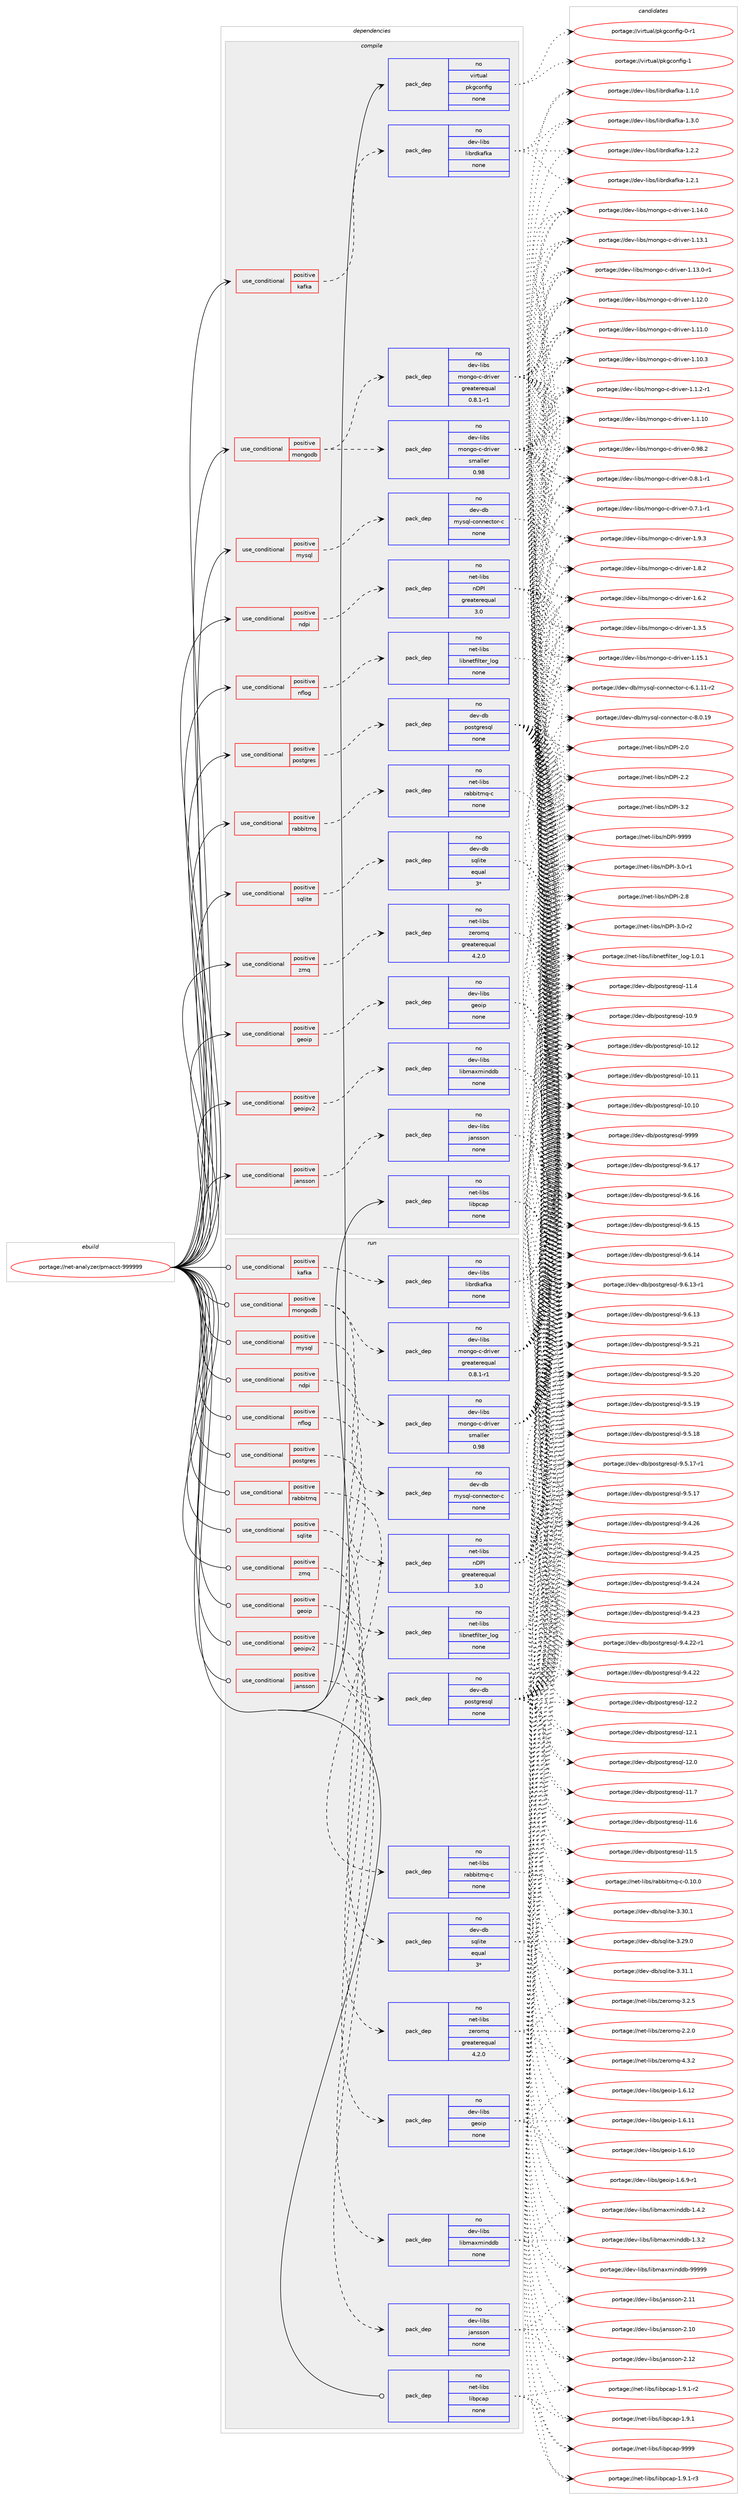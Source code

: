 digraph prolog {

# *************
# Graph options
# *************

newrank=true;
concentrate=true;
compound=true;
graph [rankdir=LR,fontname=Helvetica,fontsize=10,ranksep=1.5];#, ranksep=2.5, nodesep=0.2];
edge  [arrowhead=vee];
node  [fontname=Helvetica,fontsize=10];

# **********
# The ebuild
# **********

subgraph cluster_leftcol {
color=gray;
rank=same;
label=<<i>ebuild</i>>;
id [label="portage://net-analyzer/pmacct-999999", color=red, width=4, href="../net-analyzer/pmacct-999999.svg"];
}

# ****************
# The dependencies
# ****************

subgraph cluster_midcol {
color=gray;
label=<<i>dependencies</i>>;
subgraph cluster_compile {
fillcolor="#eeeeee";
style=filled;
label=<<i>compile</i>>;
subgraph cond13263 {
dependency65161 [label=<<TABLE BORDER="0" CELLBORDER="1" CELLSPACING="0" CELLPADDING="4"><TR><TD ROWSPAN="3" CELLPADDING="10">use_conditional</TD></TR><TR><TD>positive</TD></TR><TR><TD>geoip</TD></TR></TABLE>>, shape=none, color=red];
subgraph pack50629 {
dependency65162 [label=<<TABLE BORDER="0" CELLBORDER="1" CELLSPACING="0" CELLPADDING="4" WIDTH="220"><TR><TD ROWSPAN="6" CELLPADDING="30">pack_dep</TD></TR><TR><TD WIDTH="110">no</TD></TR><TR><TD>dev-libs</TD></TR><TR><TD>geoip</TD></TR><TR><TD>none</TD></TR><TR><TD></TD></TR></TABLE>>, shape=none, color=blue];
}
dependency65161:e -> dependency65162:w [weight=20,style="dashed",arrowhead="vee"];
}
id:e -> dependency65161:w [weight=20,style="solid",arrowhead="vee"];
subgraph cond13264 {
dependency65163 [label=<<TABLE BORDER="0" CELLBORDER="1" CELLSPACING="0" CELLPADDING="4"><TR><TD ROWSPAN="3" CELLPADDING="10">use_conditional</TD></TR><TR><TD>positive</TD></TR><TR><TD>geoipv2</TD></TR></TABLE>>, shape=none, color=red];
subgraph pack50630 {
dependency65164 [label=<<TABLE BORDER="0" CELLBORDER="1" CELLSPACING="0" CELLPADDING="4" WIDTH="220"><TR><TD ROWSPAN="6" CELLPADDING="30">pack_dep</TD></TR><TR><TD WIDTH="110">no</TD></TR><TR><TD>dev-libs</TD></TR><TR><TD>libmaxminddb</TD></TR><TR><TD>none</TD></TR><TR><TD></TD></TR></TABLE>>, shape=none, color=blue];
}
dependency65163:e -> dependency65164:w [weight=20,style="dashed",arrowhead="vee"];
}
id:e -> dependency65163:w [weight=20,style="solid",arrowhead="vee"];
subgraph cond13265 {
dependency65165 [label=<<TABLE BORDER="0" CELLBORDER="1" CELLSPACING="0" CELLPADDING="4"><TR><TD ROWSPAN="3" CELLPADDING="10">use_conditional</TD></TR><TR><TD>positive</TD></TR><TR><TD>jansson</TD></TR></TABLE>>, shape=none, color=red];
subgraph pack50631 {
dependency65166 [label=<<TABLE BORDER="0" CELLBORDER="1" CELLSPACING="0" CELLPADDING="4" WIDTH="220"><TR><TD ROWSPAN="6" CELLPADDING="30">pack_dep</TD></TR><TR><TD WIDTH="110">no</TD></TR><TR><TD>dev-libs</TD></TR><TR><TD>jansson</TD></TR><TR><TD>none</TD></TR><TR><TD></TD></TR></TABLE>>, shape=none, color=blue];
}
dependency65165:e -> dependency65166:w [weight=20,style="dashed",arrowhead="vee"];
}
id:e -> dependency65165:w [weight=20,style="solid",arrowhead="vee"];
subgraph cond13266 {
dependency65167 [label=<<TABLE BORDER="0" CELLBORDER="1" CELLSPACING="0" CELLPADDING="4"><TR><TD ROWSPAN="3" CELLPADDING="10">use_conditional</TD></TR><TR><TD>positive</TD></TR><TR><TD>kafka</TD></TR></TABLE>>, shape=none, color=red];
subgraph pack50632 {
dependency65168 [label=<<TABLE BORDER="0" CELLBORDER="1" CELLSPACING="0" CELLPADDING="4" WIDTH="220"><TR><TD ROWSPAN="6" CELLPADDING="30">pack_dep</TD></TR><TR><TD WIDTH="110">no</TD></TR><TR><TD>dev-libs</TD></TR><TR><TD>librdkafka</TD></TR><TR><TD>none</TD></TR><TR><TD></TD></TR></TABLE>>, shape=none, color=blue];
}
dependency65167:e -> dependency65168:w [weight=20,style="dashed",arrowhead="vee"];
}
id:e -> dependency65167:w [weight=20,style="solid",arrowhead="vee"];
subgraph cond13267 {
dependency65169 [label=<<TABLE BORDER="0" CELLBORDER="1" CELLSPACING="0" CELLPADDING="4"><TR><TD ROWSPAN="3" CELLPADDING="10">use_conditional</TD></TR><TR><TD>positive</TD></TR><TR><TD>mongodb</TD></TR></TABLE>>, shape=none, color=red];
subgraph pack50633 {
dependency65170 [label=<<TABLE BORDER="0" CELLBORDER="1" CELLSPACING="0" CELLPADDING="4" WIDTH="220"><TR><TD ROWSPAN="6" CELLPADDING="30">pack_dep</TD></TR><TR><TD WIDTH="110">no</TD></TR><TR><TD>dev-libs</TD></TR><TR><TD>mongo-c-driver</TD></TR><TR><TD>greaterequal</TD></TR><TR><TD>0.8.1-r1</TD></TR></TABLE>>, shape=none, color=blue];
}
dependency65169:e -> dependency65170:w [weight=20,style="dashed",arrowhead="vee"];
subgraph pack50634 {
dependency65171 [label=<<TABLE BORDER="0" CELLBORDER="1" CELLSPACING="0" CELLPADDING="4" WIDTH="220"><TR><TD ROWSPAN="6" CELLPADDING="30">pack_dep</TD></TR><TR><TD WIDTH="110">no</TD></TR><TR><TD>dev-libs</TD></TR><TR><TD>mongo-c-driver</TD></TR><TR><TD>smaller</TD></TR><TR><TD>0.98</TD></TR></TABLE>>, shape=none, color=blue];
}
dependency65169:e -> dependency65171:w [weight=20,style="dashed",arrowhead="vee"];
}
id:e -> dependency65169:w [weight=20,style="solid",arrowhead="vee"];
subgraph cond13268 {
dependency65172 [label=<<TABLE BORDER="0" CELLBORDER="1" CELLSPACING="0" CELLPADDING="4"><TR><TD ROWSPAN="3" CELLPADDING="10">use_conditional</TD></TR><TR><TD>positive</TD></TR><TR><TD>mysql</TD></TR></TABLE>>, shape=none, color=red];
subgraph pack50635 {
dependency65173 [label=<<TABLE BORDER="0" CELLBORDER="1" CELLSPACING="0" CELLPADDING="4" WIDTH="220"><TR><TD ROWSPAN="6" CELLPADDING="30">pack_dep</TD></TR><TR><TD WIDTH="110">no</TD></TR><TR><TD>dev-db</TD></TR><TR><TD>mysql-connector-c</TD></TR><TR><TD>none</TD></TR><TR><TD></TD></TR></TABLE>>, shape=none, color=blue];
}
dependency65172:e -> dependency65173:w [weight=20,style="dashed",arrowhead="vee"];
}
id:e -> dependency65172:w [weight=20,style="solid",arrowhead="vee"];
subgraph cond13269 {
dependency65174 [label=<<TABLE BORDER="0" CELLBORDER="1" CELLSPACING="0" CELLPADDING="4"><TR><TD ROWSPAN="3" CELLPADDING="10">use_conditional</TD></TR><TR><TD>positive</TD></TR><TR><TD>ndpi</TD></TR></TABLE>>, shape=none, color=red];
subgraph pack50636 {
dependency65175 [label=<<TABLE BORDER="0" CELLBORDER="1" CELLSPACING="0" CELLPADDING="4" WIDTH="220"><TR><TD ROWSPAN="6" CELLPADDING="30">pack_dep</TD></TR><TR><TD WIDTH="110">no</TD></TR><TR><TD>net-libs</TD></TR><TR><TD>nDPI</TD></TR><TR><TD>greaterequal</TD></TR><TR><TD>3.0</TD></TR></TABLE>>, shape=none, color=blue];
}
dependency65174:e -> dependency65175:w [weight=20,style="dashed",arrowhead="vee"];
}
id:e -> dependency65174:w [weight=20,style="solid",arrowhead="vee"];
subgraph cond13270 {
dependency65176 [label=<<TABLE BORDER="0" CELLBORDER="1" CELLSPACING="0" CELLPADDING="4"><TR><TD ROWSPAN="3" CELLPADDING="10">use_conditional</TD></TR><TR><TD>positive</TD></TR><TR><TD>nflog</TD></TR></TABLE>>, shape=none, color=red];
subgraph pack50637 {
dependency65177 [label=<<TABLE BORDER="0" CELLBORDER="1" CELLSPACING="0" CELLPADDING="4" WIDTH="220"><TR><TD ROWSPAN="6" CELLPADDING="30">pack_dep</TD></TR><TR><TD WIDTH="110">no</TD></TR><TR><TD>net-libs</TD></TR><TR><TD>libnetfilter_log</TD></TR><TR><TD>none</TD></TR><TR><TD></TD></TR></TABLE>>, shape=none, color=blue];
}
dependency65176:e -> dependency65177:w [weight=20,style="dashed",arrowhead="vee"];
}
id:e -> dependency65176:w [weight=20,style="solid",arrowhead="vee"];
subgraph cond13271 {
dependency65178 [label=<<TABLE BORDER="0" CELLBORDER="1" CELLSPACING="0" CELLPADDING="4"><TR><TD ROWSPAN="3" CELLPADDING="10">use_conditional</TD></TR><TR><TD>positive</TD></TR><TR><TD>postgres</TD></TR></TABLE>>, shape=none, color=red];
subgraph pack50638 {
dependency65179 [label=<<TABLE BORDER="0" CELLBORDER="1" CELLSPACING="0" CELLPADDING="4" WIDTH="220"><TR><TD ROWSPAN="6" CELLPADDING="30">pack_dep</TD></TR><TR><TD WIDTH="110">no</TD></TR><TR><TD>dev-db</TD></TR><TR><TD>postgresql</TD></TR><TR><TD>none</TD></TR><TR><TD></TD></TR></TABLE>>, shape=none, color=blue];
}
dependency65178:e -> dependency65179:w [weight=20,style="dashed",arrowhead="vee"];
}
id:e -> dependency65178:w [weight=20,style="solid",arrowhead="vee"];
subgraph cond13272 {
dependency65180 [label=<<TABLE BORDER="0" CELLBORDER="1" CELLSPACING="0" CELLPADDING="4"><TR><TD ROWSPAN="3" CELLPADDING="10">use_conditional</TD></TR><TR><TD>positive</TD></TR><TR><TD>rabbitmq</TD></TR></TABLE>>, shape=none, color=red];
subgraph pack50639 {
dependency65181 [label=<<TABLE BORDER="0" CELLBORDER="1" CELLSPACING="0" CELLPADDING="4" WIDTH="220"><TR><TD ROWSPAN="6" CELLPADDING="30">pack_dep</TD></TR><TR><TD WIDTH="110">no</TD></TR><TR><TD>net-libs</TD></TR><TR><TD>rabbitmq-c</TD></TR><TR><TD>none</TD></TR><TR><TD></TD></TR></TABLE>>, shape=none, color=blue];
}
dependency65180:e -> dependency65181:w [weight=20,style="dashed",arrowhead="vee"];
}
id:e -> dependency65180:w [weight=20,style="solid",arrowhead="vee"];
subgraph cond13273 {
dependency65182 [label=<<TABLE BORDER="0" CELLBORDER="1" CELLSPACING="0" CELLPADDING="4"><TR><TD ROWSPAN="3" CELLPADDING="10">use_conditional</TD></TR><TR><TD>positive</TD></TR><TR><TD>sqlite</TD></TR></TABLE>>, shape=none, color=red];
subgraph pack50640 {
dependency65183 [label=<<TABLE BORDER="0" CELLBORDER="1" CELLSPACING="0" CELLPADDING="4" WIDTH="220"><TR><TD ROWSPAN="6" CELLPADDING="30">pack_dep</TD></TR><TR><TD WIDTH="110">no</TD></TR><TR><TD>dev-db</TD></TR><TR><TD>sqlite</TD></TR><TR><TD>equal</TD></TR><TR><TD>3*</TD></TR></TABLE>>, shape=none, color=blue];
}
dependency65182:e -> dependency65183:w [weight=20,style="dashed",arrowhead="vee"];
}
id:e -> dependency65182:w [weight=20,style="solid",arrowhead="vee"];
subgraph cond13274 {
dependency65184 [label=<<TABLE BORDER="0" CELLBORDER="1" CELLSPACING="0" CELLPADDING="4"><TR><TD ROWSPAN="3" CELLPADDING="10">use_conditional</TD></TR><TR><TD>positive</TD></TR><TR><TD>zmq</TD></TR></TABLE>>, shape=none, color=red];
subgraph pack50641 {
dependency65185 [label=<<TABLE BORDER="0" CELLBORDER="1" CELLSPACING="0" CELLPADDING="4" WIDTH="220"><TR><TD ROWSPAN="6" CELLPADDING="30">pack_dep</TD></TR><TR><TD WIDTH="110">no</TD></TR><TR><TD>net-libs</TD></TR><TR><TD>zeromq</TD></TR><TR><TD>greaterequal</TD></TR><TR><TD>4.2.0</TD></TR></TABLE>>, shape=none, color=blue];
}
dependency65184:e -> dependency65185:w [weight=20,style="dashed",arrowhead="vee"];
}
id:e -> dependency65184:w [weight=20,style="solid",arrowhead="vee"];
subgraph pack50642 {
dependency65186 [label=<<TABLE BORDER="0" CELLBORDER="1" CELLSPACING="0" CELLPADDING="4" WIDTH="220"><TR><TD ROWSPAN="6" CELLPADDING="30">pack_dep</TD></TR><TR><TD WIDTH="110">no</TD></TR><TR><TD>net-libs</TD></TR><TR><TD>libpcap</TD></TR><TR><TD>none</TD></TR><TR><TD></TD></TR></TABLE>>, shape=none, color=blue];
}
id:e -> dependency65186:w [weight=20,style="solid",arrowhead="vee"];
subgraph pack50643 {
dependency65187 [label=<<TABLE BORDER="0" CELLBORDER="1" CELLSPACING="0" CELLPADDING="4" WIDTH="220"><TR><TD ROWSPAN="6" CELLPADDING="30">pack_dep</TD></TR><TR><TD WIDTH="110">no</TD></TR><TR><TD>virtual</TD></TR><TR><TD>pkgconfig</TD></TR><TR><TD>none</TD></TR><TR><TD></TD></TR></TABLE>>, shape=none, color=blue];
}
id:e -> dependency65187:w [weight=20,style="solid",arrowhead="vee"];
}
subgraph cluster_compileandrun {
fillcolor="#eeeeee";
style=filled;
label=<<i>compile and run</i>>;
}
subgraph cluster_run {
fillcolor="#eeeeee";
style=filled;
label=<<i>run</i>>;
subgraph cond13275 {
dependency65188 [label=<<TABLE BORDER="0" CELLBORDER="1" CELLSPACING="0" CELLPADDING="4"><TR><TD ROWSPAN="3" CELLPADDING="10">use_conditional</TD></TR><TR><TD>positive</TD></TR><TR><TD>geoip</TD></TR></TABLE>>, shape=none, color=red];
subgraph pack50644 {
dependency65189 [label=<<TABLE BORDER="0" CELLBORDER="1" CELLSPACING="0" CELLPADDING="4" WIDTH="220"><TR><TD ROWSPAN="6" CELLPADDING="30">pack_dep</TD></TR><TR><TD WIDTH="110">no</TD></TR><TR><TD>dev-libs</TD></TR><TR><TD>geoip</TD></TR><TR><TD>none</TD></TR><TR><TD></TD></TR></TABLE>>, shape=none, color=blue];
}
dependency65188:e -> dependency65189:w [weight=20,style="dashed",arrowhead="vee"];
}
id:e -> dependency65188:w [weight=20,style="solid",arrowhead="odot"];
subgraph cond13276 {
dependency65190 [label=<<TABLE BORDER="0" CELLBORDER="1" CELLSPACING="0" CELLPADDING="4"><TR><TD ROWSPAN="3" CELLPADDING="10">use_conditional</TD></TR><TR><TD>positive</TD></TR><TR><TD>geoipv2</TD></TR></TABLE>>, shape=none, color=red];
subgraph pack50645 {
dependency65191 [label=<<TABLE BORDER="0" CELLBORDER="1" CELLSPACING="0" CELLPADDING="4" WIDTH="220"><TR><TD ROWSPAN="6" CELLPADDING="30">pack_dep</TD></TR><TR><TD WIDTH="110">no</TD></TR><TR><TD>dev-libs</TD></TR><TR><TD>libmaxminddb</TD></TR><TR><TD>none</TD></TR><TR><TD></TD></TR></TABLE>>, shape=none, color=blue];
}
dependency65190:e -> dependency65191:w [weight=20,style="dashed",arrowhead="vee"];
}
id:e -> dependency65190:w [weight=20,style="solid",arrowhead="odot"];
subgraph cond13277 {
dependency65192 [label=<<TABLE BORDER="0" CELLBORDER="1" CELLSPACING="0" CELLPADDING="4"><TR><TD ROWSPAN="3" CELLPADDING="10">use_conditional</TD></TR><TR><TD>positive</TD></TR><TR><TD>jansson</TD></TR></TABLE>>, shape=none, color=red];
subgraph pack50646 {
dependency65193 [label=<<TABLE BORDER="0" CELLBORDER="1" CELLSPACING="0" CELLPADDING="4" WIDTH="220"><TR><TD ROWSPAN="6" CELLPADDING="30">pack_dep</TD></TR><TR><TD WIDTH="110">no</TD></TR><TR><TD>dev-libs</TD></TR><TR><TD>jansson</TD></TR><TR><TD>none</TD></TR><TR><TD></TD></TR></TABLE>>, shape=none, color=blue];
}
dependency65192:e -> dependency65193:w [weight=20,style="dashed",arrowhead="vee"];
}
id:e -> dependency65192:w [weight=20,style="solid",arrowhead="odot"];
subgraph cond13278 {
dependency65194 [label=<<TABLE BORDER="0" CELLBORDER="1" CELLSPACING="0" CELLPADDING="4"><TR><TD ROWSPAN="3" CELLPADDING="10">use_conditional</TD></TR><TR><TD>positive</TD></TR><TR><TD>kafka</TD></TR></TABLE>>, shape=none, color=red];
subgraph pack50647 {
dependency65195 [label=<<TABLE BORDER="0" CELLBORDER="1" CELLSPACING="0" CELLPADDING="4" WIDTH="220"><TR><TD ROWSPAN="6" CELLPADDING="30">pack_dep</TD></TR><TR><TD WIDTH="110">no</TD></TR><TR><TD>dev-libs</TD></TR><TR><TD>librdkafka</TD></TR><TR><TD>none</TD></TR><TR><TD></TD></TR></TABLE>>, shape=none, color=blue];
}
dependency65194:e -> dependency65195:w [weight=20,style="dashed",arrowhead="vee"];
}
id:e -> dependency65194:w [weight=20,style="solid",arrowhead="odot"];
subgraph cond13279 {
dependency65196 [label=<<TABLE BORDER="0" CELLBORDER="1" CELLSPACING="0" CELLPADDING="4"><TR><TD ROWSPAN="3" CELLPADDING="10">use_conditional</TD></TR><TR><TD>positive</TD></TR><TR><TD>mongodb</TD></TR></TABLE>>, shape=none, color=red];
subgraph pack50648 {
dependency65197 [label=<<TABLE BORDER="0" CELLBORDER="1" CELLSPACING="0" CELLPADDING="4" WIDTH="220"><TR><TD ROWSPAN="6" CELLPADDING="30">pack_dep</TD></TR><TR><TD WIDTH="110">no</TD></TR><TR><TD>dev-libs</TD></TR><TR><TD>mongo-c-driver</TD></TR><TR><TD>greaterequal</TD></TR><TR><TD>0.8.1-r1</TD></TR></TABLE>>, shape=none, color=blue];
}
dependency65196:e -> dependency65197:w [weight=20,style="dashed",arrowhead="vee"];
subgraph pack50649 {
dependency65198 [label=<<TABLE BORDER="0" CELLBORDER="1" CELLSPACING="0" CELLPADDING="4" WIDTH="220"><TR><TD ROWSPAN="6" CELLPADDING="30">pack_dep</TD></TR><TR><TD WIDTH="110">no</TD></TR><TR><TD>dev-libs</TD></TR><TR><TD>mongo-c-driver</TD></TR><TR><TD>smaller</TD></TR><TR><TD>0.98</TD></TR></TABLE>>, shape=none, color=blue];
}
dependency65196:e -> dependency65198:w [weight=20,style="dashed",arrowhead="vee"];
}
id:e -> dependency65196:w [weight=20,style="solid",arrowhead="odot"];
subgraph cond13280 {
dependency65199 [label=<<TABLE BORDER="0" CELLBORDER="1" CELLSPACING="0" CELLPADDING="4"><TR><TD ROWSPAN="3" CELLPADDING="10">use_conditional</TD></TR><TR><TD>positive</TD></TR><TR><TD>mysql</TD></TR></TABLE>>, shape=none, color=red];
subgraph pack50650 {
dependency65200 [label=<<TABLE BORDER="0" CELLBORDER="1" CELLSPACING="0" CELLPADDING="4" WIDTH="220"><TR><TD ROWSPAN="6" CELLPADDING="30">pack_dep</TD></TR><TR><TD WIDTH="110">no</TD></TR><TR><TD>dev-db</TD></TR><TR><TD>mysql-connector-c</TD></TR><TR><TD>none</TD></TR><TR><TD></TD></TR></TABLE>>, shape=none, color=blue];
}
dependency65199:e -> dependency65200:w [weight=20,style="dashed",arrowhead="vee"];
}
id:e -> dependency65199:w [weight=20,style="solid",arrowhead="odot"];
subgraph cond13281 {
dependency65201 [label=<<TABLE BORDER="0" CELLBORDER="1" CELLSPACING="0" CELLPADDING="4"><TR><TD ROWSPAN="3" CELLPADDING="10">use_conditional</TD></TR><TR><TD>positive</TD></TR><TR><TD>ndpi</TD></TR></TABLE>>, shape=none, color=red];
subgraph pack50651 {
dependency65202 [label=<<TABLE BORDER="0" CELLBORDER="1" CELLSPACING="0" CELLPADDING="4" WIDTH="220"><TR><TD ROWSPAN="6" CELLPADDING="30">pack_dep</TD></TR><TR><TD WIDTH="110">no</TD></TR><TR><TD>net-libs</TD></TR><TR><TD>nDPI</TD></TR><TR><TD>greaterequal</TD></TR><TR><TD>3.0</TD></TR></TABLE>>, shape=none, color=blue];
}
dependency65201:e -> dependency65202:w [weight=20,style="dashed",arrowhead="vee"];
}
id:e -> dependency65201:w [weight=20,style="solid",arrowhead="odot"];
subgraph cond13282 {
dependency65203 [label=<<TABLE BORDER="0" CELLBORDER="1" CELLSPACING="0" CELLPADDING="4"><TR><TD ROWSPAN="3" CELLPADDING="10">use_conditional</TD></TR><TR><TD>positive</TD></TR><TR><TD>nflog</TD></TR></TABLE>>, shape=none, color=red];
subgraph pack50652 {
dependency65204 [label=<<TABLE BORDER="0" CELLBORDER="1" CELLSPACING="0" CELLPADDING="4" WIDTH="220"><TR><TD ROWSPAN="6" CELLPADDING="30">pack_dep</TD></TR><TR><TD WIDTH="110">no</TD></TR><TR><TD>net-libs</TD></TR><TR><TD>libnetfilter_log</TD></TR><TR><TD>none</TD></TR><TR><TD></TD></TR></TABLE>>, shape=none, color=blue];
}
dependency65203:e -> dependency65204:w [weight=20,style="dashed",arrowhead="vee"];
}
id:e -> dependency65203:w [weight=20,style="solid",arrowhead="odot"];
subgraph cond13283 {
dependency65205 [label=<<TABLE BORDER="0" CELLBORDER="1" CELLSPACING="0" CELLPADDING="4"><TR><TD ROWSPAN="3" CELLPADDING="10">use_conditional</TD></TR><TR><TD>positive</TD></TR><TR><TD>postgres</TD></TR></TABLE>>, shape=none, color=red];
subgraph pack50653 {
dependency65206 [label=<<TABLE BORDER="0" CELLBORDER="1" CELLSPACING="0" CELLPADDING="4" WIDTH="220"><TR><TD ROWSPAN="6" CELLPADDING="30">pack_dep</TD></TR><TR><TD WIDTH="110">no</TD></TR><TR><TD>dev-db</TD></TR><TR><TD>postgresql</TD></TR><TR><TD>none</TD></TR><TR><TD></TD></TR></TABLE>>, shape=none, color=blue];
}
dependency65205:e -> dependency65206:w [weight=20,style="dashed",arrowhead="vee"];
}
id:e -> dependency65205:w [weight=20,style="solid",arrowhead="odot"];
subgraph cond13284 {
dependency65207 [label=<<TABLE BORDER="0" CELLBORDER="1" CELLSPACING="0" CELLPADDING="4"><TR><TD ROWSPAN="3" CELLPADDING="10">use_conditional</TD></TR><TR><TD>positive</TD></TR><TR><TD>rabbitmq</TD></TR></TABLE>>, shape=none, color=red];
subgraph pack50654 {
dependency65208 [label=<<TABLE BORDER="0" CELLBORDER="1" CELLSPACING="0" CELLPADDING="4" WIDTH="220"><TR><TD ROWSPAN="6" CELLPADDING="30">pack_dep</TD></TR><TR><TD WIDTH="110">no</TD></TR><TR><TD>net-libs</TD></TR><TR><TD>rabbitmq-c</TD></TR><TR><TD>none</TD></TR><TR><TD></TD></TR></TABLE>>, shape=none, color=blue];
}
dependency65207:e -> dependency65208:w [weight=20,style="dashed",arrowhead="vee"];
}
id:e -> dependency65207:w [weight=20,style="solid",arrowhead="odot"];
subgraph cond13285 {
dependency65209 [label=<<TABLE BORDER="0" CELLBORDER="1" CELLSPACING="0" CELLPADDING="4"><TR><TD ROWSPAN="3" CELLPADDING="10">use_conditional</TD></TR><TR><TD>positive</TD></TR><TR><TD>sqlite</TD></TR></TABLE>>, shape=none, color=red];
subgraph pack50655 {
dependency65210 [label=<<TABLE BORDER="0" CELLBORDER="1" CELLSPACING="0" CELLPADDING="4" WIDTH="220"><TR><TD ROWSPAN="6" CELLPADDING="30">pack_dep</TD></TR><TR><TD WIDTH="110">no</TD></TR><TR><TD>dev-db</TD></TR><TR><TD>sqlite</TD></TR><TR><TD>equal</TD></TR><TR><TD>3*</TD></TR></TABLE>>, shape=none, color=blue];
}
dependency65209:e -> dependency65210:w [weight=20,style="dashed",arrowhead="vee"];
}
id:e -> dependency65209:w [weight=20,style="solid",arrowhead="odot"];
subgraph cond13286 {
dependency65211 [label=<<TABLE BORDER="0" CELLBORDER="1" CELLSPACING="0" CELLPADDING="4"><TR><TD ROWSPAN="3" CELLPADDING="10">use_conditional</TD></TR><TR><TD>positive</TD></TR><TR><TD>zmq</TD></TR></TABLE>>, shape=none, color=red];
subgraph pack50656 {
dependency65212 [label=<<TABLE BORDER="0" CELLBORDER="1" CELLSPACING="0" CELLPADDING="4" WIDTH="220"><TR><TD ROWSPAN="6" CELLPADDING="30">pack_dep</TD></TR><TR><TD WIDTH="110">no</TD></TR><TR><TD>net-libs</TD></TR><TR><TD>zeromq</TD></TR><TR><TD>greaterequal</TD></TR><TR><TD>4.2.0</TD></TR></TABLE>>, shape=none, color=blue];
}
dependency65211:e -> dependency65212:w [weight=20,style="dashed",arrowhead="vee"];
}
id:e -> dependency65211:w [weight=20,style="solid",arrowhead="odot"];
subgraph pack50657 {
dependency65213 [label=<<TABLE BORDER="0" CELLBORDER="1" CELLSPACING="0" CELLPADDING="4" WIDTH="220"><TR><TD ROWSPAN="6" CELLPADDING="30">pack_dep</TD></TR><TR><TD WIDTH="110">no</TD></TR><TR><TD>net-libs</TD></TR><TR><TD>libpcap</TD></TR><TR><TD>none</TD></TR><TR><TD></TD></TR></TABLE>>, shape=none, color=blue];
}
id:e -> dependency65213:w [weight=20,style="solid",arrowhead="odot"];
}
}

# **************
# The candidates
# **************

subgraph cluster_choices {
rank=same;
color=gray;
label=<<i>candidates</i>>;

subgraph choice50629 {
color=black;
nodesep=1;
choice1001011184510810598115471031011111051124549465446574511449 [label="portage://dev-libs/geoip-1.6.9-r1", color=red, width=4,href="../dev-libs/geoip-1.6.9-r1.svg"];
choice10010111845108105981154710310111110511245494654464950 [label="portage://dev-libs/geoip-1.6.12", color=red, width=4,href="../dev-libs/geoip-1.6.12.svg"];
choice10010111845108105981154710310111110511245494654464949 [label="portage://dev-libs/geoip-1.6.11", color=red, width=4,href="../dev-libs/geoip-1.6.11.svg"];
choice10010111845108105981154710310111110511245494654464948 [label="portage://dev-libs/geoip-1.6.10", color=red, width=4,href="../dev-libs/geoip-1.6.10.svg"];
dependency65162:e -> choice1001011184510810598115471031011111051124549465446574511449:w [style=dotted,weight="100"];
dependency65162:e -> choice10010111845108105981154710310111110511245494654464950:w [style=dotted,weight="100"];
dependency65162:e -> choice10010111845108105981154710310111110511245494654464949:w [style=dotted,weight="100"];
dependency65162:e -> choice10010111845108105981154710310111110511245494654464948:w [style=dotted,weight="100"];
}
subgraph choice50630 {
color=black;
nodesep=1;
choice100101118451081059811547108105981099712010910511010010098455757575757 [label="portage://dev-libs/libmaxminddb-99999", color=red, width=4,href="../dev-libs/libmaxminddb-99999.svg"];
choice100101118451081059811547108105981099712010910511010010098454946524650 [label="portage://dev-libs/libmaxminddb-1.4.2", color=red, width=4,href="../dev-libs/libmaxminddb-1.4.2.svg"];
choice100101118451081059811547108105981099712010910511010010098454946514650 [label="portage://dev-libs/libmaxminddb-1.3.2", color=red, width=4,href="../dev-libs/libmaxminddb-1.3.2.svg"];
dependency65164:e -> choice100101118451081059811547108105981099712010910511010010098455757575757:w [style=dotted,weight="100"];
dependency65164:e -> choice100101118451081059811547108105981099712010910511010010098454946524650:w [style=dotted,weight="100"];
dependency65164:e -> choice100101118451081059811547108105981099712010910511010010098454946514650:w [style=dotted,weight="100"];
}
subgraph choice50631 {
color=black;
nodesep=1;
choice100101118451081059811547106971101151151111104550464950 [label="portage://dev-libs/jansson-2.12", color=red, width=4,href="../dev-libs/jansson-2.12.svg"];
choice100101118451081059811547106971101151151111104550464949 [label="portage://dev-libs/jansson-2.11", color=red, width=4,href="../dev-libs/jansson-2.11.svg"];
choice100101118451081059811547106971101151151111104550464948 [label="portage://dev-libs/jansson-2.10", color=red, width=4,href="../dev-libs/jansson-2.10.svg"];
dependency65166:e -> choice100101118451081059811547106971101151151111104550464950:w [style=dotted,weight="100"];
dependency65166:e -> choice100101118451081059811547106971101151151111104550464949:w [style=dotted,weight="100"];
dependency65166:e -> choice100101118451081059811547106971101151151111104550464948:w [style=dotted,weight="100"];
}
subgraph choice50632 {
color=black;
nodesep=1;
choice100101118451081059811547108105981141001079710210797454946514648 [label="portage://dev-libs/librdkafka-1.3.0", color=red, width=4,href="../dev-libs/librdkafka-1.3.0.svg"];
choice100101118451081059811547108105981141001079710210797454946504650 [label="portage://dev-libs/librdkafka-1.2.2", color=red, width=4,href="../dev-libs/librdkafka-1.2.2.svg"];
choice100101118451081059811547108105981141001079710210797454946504649 [label="portage://dev-libs/librdkafka-1.2.1", color=red, width=4,href="../dev-libs/librdkafka-1.2.1.svg"];
choice100101118451081059811547108105981141001079710210797454946494648 [label="portage://dev-libs/librdkafka-1.1.0", color=red, width=4,href="../dev-libs/librdkafka-1.1.0.svg"];
dependency65168:e -> choice100101118451081059811547108105981141001079710210797454946514648:w [style=dotted,weight="100"];
dependency65168:e -> choice100101118451081059811547108105981141001079710210797454946504650:w [style=dotted,weight="100"];
dependency65168:e -> choice100101118451081059811547108105981141001079710210797454946504649:w [style=dotted,weight="100"];
dependency65168:e -> choice100101118451081059811547108105981141001079710210797454946494648:w [style=dotted,weight="100"];
}
subgraph choice50633 {
color=black;
nodesep=1;
choice100101118451081059811547109111110103111459945100114105118101114454946574651 [label="portage://dev-libs/mongo-c-driver-1.9.3", color=red, width=4,href="../dev-libs/mongo-c-driver-1.9.3.svg"];
choice100101118451081059811547109111110103111459945100114105118101114454946564650 [label="portage://dev-libs/mongo-c-driver-1.8.2", color=red, width=4,href="../dev-libs/mongo-c-driver-1.8.2.svg"];
choice100101118451081059811547109111110103111459945100114105118101114454946544650 [label="portage://dev-libs/mongo-c-driver-1.6.2", color=red, width=4,href="../dev-libs/mongo-c-driver-1.6.2.svg"];
choice100101118451081059811547109111110103111459945100114105118101114454946514653 [label="portage://dev-libs/mongo-c-driver-1.3.5", color=red, width=4,href="../dev-libs/mongo-c-driver-1.3.5.svg"];
choice10010111845108105981154710911111010311145994510011410511810111445494649534649 [label="portage://dev-libs/mongo-c-driver-1.15.1", color=red, width=4,href="../dev-libs/mongo-c-driver-1.15.1.svg"];
choice10010111845108105981154710911111010311145994510011410511810111445494649524648 [label="portage://dev-libs/mongo-c-driver-1.14.0", color=red, width=4,href="../dev-libs/mongo-c-driver-1.14.0.svg"];
choice10010111845108105981154710911111010311145994510011410511810111445494649514649 [label="portage://dev-libs/mongo-c-driver-1.13.1", color=red, width=4,href="../dev-libs/mongo-c-driver-1.13.1.svg"];
choice100101118451081059811547109111110103111459945100114105118101114454946495146484511449 [label="portage://dev-libs/mongo-c-driver-1.13.0-r1", color=red, width=4,href="../dev-libs/mongo-c-driver-1.13.0-r1.svg"];
choice10010111845108105981154710911111010311145994510011410511810111445494649504648 [label="portage://dev-libs/mongo-c-driver-1.12.0", color=red, width=4,href="../dev-libs/mongo-c-driver-1.12.0.svg"];
choice10010111845108105981154710911111010311145994510011410511810111445494649494648 [label="portage://dev-libs/mongo-c-driver-1.11.0", color=red, width=4,href="../dev-libs/mongo-c-driver-1.11.0.svg"];
choice10010111845108105981154710911111010311145994510011410511810111445494649484651 [label="portage://dev-libs/mongo-c-driver-1.10.3", color=red, width=4,href="../dev-libs/mongo-c-driver-1.10.3.svg"];
choice1001011184510810598115471091111101031114599451001141051181011144549464946504511449 [label="portage://dev-libs/mongo-c-driver-1.1.2-r1", color=red, width=4,href="../dev-libs/mongo-c-driver-1.1.2-r1.svg"];
choice10010111845108105981154710911111010311145994510011410511810111445494649464948 [label="portage://dev-libs/mongo-c-driver-1.1.10", color=red, width=4,href="../dev-libs/mongo-c-driver-1.1.10.svg"];
choice10010111845108105981154710911111010311145994510011410511810111445484657564650 [label="portage://dev-libs/mongo-c-driver-0.98.2", color=red, width=4,href="../dev-libs/mongo-c-driver-0.98.2.svg"];
choice1001011184510810598115471091111101031114599451001141051181011144548465646494511449 [label="portage://dev-libs/mongo-c-driver-0.8.1-r1", color=red, width=4,href="../dev-libs/mongo-c-driver-0.8.1-r1.svg"];
choice1001011184510810598115471091111101031114599451001141051181011144548465546494511449 [label="portage://dev-libs/mongo-c-driver-0.7.1-r1", color=red, width=4,href="../dev-libs/mongo-c-driver-0.7.1-r1.svg"];
dependency65170:e -> choice100101118451081059811547109111110103111459945100114105118101114454946574651:w [style=dotted,weight="100"];
dependency65170:e -> choice100101118451081059811547109111110103111459945100114105118101114454946564650:w [style=dotted,weight="100"];
dependency65170:e -> choice100101118451081059811547109111110103111459945100114105118101114454946544650:w [style=dotted,weight="100"];
dependency65170:e -> choice100101118451081059811547109111110103111459945100114105118101114454946514653:w [style=dotted,weight="100"];
dependency65170:e -> choice10010111845108105981154710911111010311145994510011410511810111445494649534649:w [style=dotted,weight="100"];
dependency65170:e -> choice10010111845108105981154710911111010311145994510011410511810111445494649524648:w [style=dotted,weight="100"];
dependency65170:e -> choice10010111845108105981154710911111010311145994510011410511810111445494649514649:w [style=dotted,weight="100"];
dependency65170:e -> choice100101118451081059811547109111110103111459945100114105118101114454946495146484511449:w [style=dotted,weight="100"];
dependency65170:e -> choice10010111845108105981154710911111010311145994510011410511810111445494649504648:w [style=dotted,weight="100"];
dependency65170:e -> choice10010111845108105981154710911111010311145994510011410511810111445494649494648:w [style=dotted,weight="100"];
dependency65170:e -> choice10010111845108105981154710911111010311145994510011410511810111445494649484651:w [style=dotted,weight="100"];
dependency65170:e -> choice1001011184510810598115471091111101031114599451001141051181011144549464946504511449:w [style=dotted,weight="100"];
dependency65170:e -> choice10010111845108105981154710911111010311145994510011410511810111445494649464948:w [style=dotted,weight="100"];
dependency65170:e -> choice10010111845108105981154710911111010311145994510011410511810111445484657564650:w [style=dotted,weight="100"];
dependency65170:e -> choice1001011184510810598115471091111101031114599451001141051181011144548465646494511449:w [style=dotted,weight="100"];
dependency65170:e -> choice1001011184510810598115471091111101031114599451001141051181011144548465546494511449:w [style=dotted,weight="100"];
}
subgraph choice50634 {
color=black;
nodesep=1;
choice100101118451081059811547109111110103111459945100114105118101114454946574651 [label="portage://dev-libs/mongo-c-driver-1.9.3", color=red, width=4,href="../dev-libs/mongo-c-driver-1.9.3.svg"];
choice100101118451081059811547109111110103111459945100114105118101114454946564650 [label="portage://dev-libs/mongo-c-driver-1.8.2", color=red, width=4,href="../dev-libs/mongo-c-driver-1.8.2.svg"];
choice100101118451081059811547109111110103111459945100114105118101114454946544650 [label="portage://dev-libs/mongo-c-driver-1.6.2", color=red, width=4,href="../dev-libs/mongo-c-driver-1.6.2.svg"];
choice100101118451081059811547109111110103111459945100114105118101114454946514653 [label="portage://dev-libs/mongo-c-driver-1.3.5", color=red, width=4,href="../dev-libs/mongo-c-driver-1.3.5.svg"];
choice10010111845108105981154710911111010311145994510011410511810111445494649534649 [label="portage://dev-libs/mongo-c-driver-1.15.1", color=red, width=4,href="../dev-libs/mongo-c-driver-1.15.1.svg"];
choice10010111845108105981154710911111010311145994510011410511810111445494649524648 [label="portage://dev-libs/mongo-c-driver-1.14.0", color=red, width=4,href="../dev-libs/mongo-c-driver-1.14.0.svg"];
choice10010111845108105981154710911111010311145994510011410511810111445494649514649 [label="portage://dev-libs/mongo-c-driver-1.13.1", color=red, width=4,href="../dev-libs/mongo-c-driver-1.13.1.svg"];
choice100101118451081059811547109111110103111459945100114105118101114454946495146484511449 [label="portage://dev-libs/mongo-c-driver-1.13.0-r1", color=red, width=4,href="../dev-libs/mongo-c-driver-1.13.0-r1.svg"];
choice10010111845108105981154710911111010311145994510011410511810111445494649504648 [label="portage://dev-libs/mongo-c-driver-1.12.0", color=red, width=4,href="../dev-libs/mongo-c-driver-1.12.0.svg"];
choice10010111845108105981154710911111010311145994510011410511810111445494649494648 [label="portage://dev-libs/mongo-c-driver-1.11.0", color=red, width=4,href="../dev-libs/mongo-c-driver-1.11.0.svg"];
choice10010111845108105981154710911111010311145994510011410511810111445494649484651 [label="portage://dev-libs/mongo-c-driver-1.10.3", color=red, width=4,href="../dev-libs/mongo-c-driver-1.10.3.svg"];
choice1001011184510810598115471091111101031114599451001141051181011144549464946504511449 [label="portage://dev-libs/mongo-c-driver-1.1.2-r1", color=red, width=4,href="../dev-libs/mongo-c-driver-1.1.2-r1.svg"];
choice10010111845108105981154710911111010311145994510011410511810111445494649464948 [label="portage://dev-libs/mongo-c-driver-1.1.10", color=red, width=4,href="../dev-libs/mongo-c-driver-1.1.10.svg"];
choice10010111845108105981154710911111010311145994510011410511810111445484657564650 [label="portage://dev-libs/mongo-c-driver-0.98.2", color=red, width=4,href="../dev-libs/mongo-c-driver-0.98.2.svg"];
choice1001011184510810598115471091111101031114599451001141051181011144548465646494511449 [label="portage://dev-libs/mongo-c-driver-0.8.1-r1", color=red, width=4,href="../dev-libs/mongo-c-driver-0.8.1-r1.svg"];
choice1001011184510810598115471091111101031114599451001141051181011144548465546494511449 [label="portage://dev-libs/mongo-c-driver-0.7.1-r1", color=red, width=4,href="../dev-libs/mongo-c-driver-0.7.1-r1.svg"];
dependency65171:e -> choice100101118451081059811547109111110103111459945100114105118101114454946574651:w [style=dotted,weight="100"];
dependency65171:e -> choice100101118451081059811547109111110103111459945100114105118101114454946564650:w [style=dotted,weight="100"];
dependency65171:e -> choice100101118451081059811547109111110103111459945100114105118101114454946544650:w [style=dotted,weight="100"];
dependency65171:e -> choice100101118451081059811547109111110103111459945100114105118101114454946514653:w [style=dotted,weight="100"];
dependency65171:e -> choice10010111845108105981154710911111010311145994510011410511810111445494649534649:w [style=dotted,weight="100"];
dependency65171:e -> choice10010111845108105981154710911111010311145994510011410511810111445494649524648:w [style=dotted,weight="100"];
dependency65171:e -> choice10010111845108105981154710911111010311145994510011410511810111445494649514649:w [style=dotted,weight="100"];
dependency65171:e -> choice100101118451081059811547109111110103111459945100114105118101114454946495146484511449:w [style=dotted,weight="100"];
dependency65171:e -> choice10010111845108105981154710911111010311145994510011410511810111445494649504648:w [style=dotted,weight="100"];
dependency65171:e -> choice10010111845108105981154710911111010311145994510011410511810111445494649494648:w [style=dotted,weight="100"];
dependency65171:e -> choice10010111845108105981154710911111010311145994510011410511810111445494649484651:w [style=dotted,weight="100"];
dependency65171:e -> choice1001011184510810598115471091111101031114599451001141051181011144549464946504511449:w [style=dotted,weight="100"];
dependency65171:e -> choice10010111845108105981154710911111010311145994510011410511810111445494649464948:w [style=dotted,weight="100"];
dependency65171:e -> choice10010111845108105981154710911111010311145994510011410511810111445484657564650:w [style=dotted,weight="100"];
dependency65171:e -> choice1001011184510810598115471091111101031114599451001141051181011144548465646494511449:w [style=dotted,weight="100"];
dependency65171:e -> choice1001011184510810598115471091111101031114599451001141051181011144548465546494511449:w [style=dotted,weight="100"];
}
subgraph choice50635 {
color=black;
nodesep=1;
choice100101118451009847109121115113108459911111011010199116111114459945564648464957 [label="portage://dev-db/mysql-connector-c-8.0.19", color=red, width=4,href="../dev-db/mysql-connector-c-8.0.19.svg"];
choice1001011184510098471091211151131084599111110110101991161111144599455446494649494511450 [label="portage://dev-db/mysql-connector-c-6.1.11-r2", color=red, width=4,href="../dev-db/mysql-connector-c-6.1.11-r2.svg"];
dependency65173:e -> choice100101118451009847109121115113108459911111011010199116111114459945564648464957:w [style=dotted,weight="100"];
dependency65173:e -> choice1001011184510098471091211151131084599111110110101991161111144599455446494649494511450:w [style=dotted,weight="100"];
}
subgraph choice50636 {
color=black;
nodesep=1;
choice1101011164510810598115471106880734557575757 [label="portage://net-libs/nDPI-9999", color=red, width=4,href="../net-libs/nDPI-9999.svg"];
choice11010111645108105981154711068807345514650 [label="portage://net-libs/nDPI-3.2", color=red, width=4,href="../net-libs/nDPI-3.2.svg"];
choice110101116451081059811547110688073455146484511450 [label="portage://net-libs/nDPI-3.0-r2", color=red, width=4,href="../net-libs/nDPI-3.0-r2.svg"];
choice110101116451081059811547110688073455146484511449 [label="portage://net-libs/nDPI-3.0-r1", color=red, width=4,href="../net-libs/nDPI-3.0-r1.svg"];
choice11010111645108105981154711068807345504656 [label="portage://net-libs/nDPI-2.8", color=red, width=4,href="../net-libs/nDPI-2.8.svg"];
choice11010111645108105981154711068807345504650 [label="portage://net-libs/nDPI-2.2", color=red, width=4,href="../net-libs/nDPI-2.2.svg"];
choice11010111645108105981154711068807345504648 [label="portage://net-libs/nDPI-2.0", color=red, width=4,href="../net-libs/nDPI-2.0.svg"];
dependency65175:e -> choice1101011164510810598115471106880734557575757:w [style=dotted,weight="100"];
dependency65175:e -> choice11010111645108105981154711068807345514650:w [style=dotted,weight="100"];
dependency65175:e -> choice110101116451081059811547110688073455146484511450:w [style=dotted,weight="100"];
dependency65175:e -> choice110101116451081059811547110688073455146484511449:w [style=dotted,weight="100"];
dependency65175:e -> choice11010111645108105981154711068807345504656:w [style=dotted,weight="100"];
dependency65175:e -> choice11010111645108105981154711068807345504650:w [style=dotted,weight="100"];
dependency65175:e -> choice11010111645108105981154711068807345504648:w [style=dotted,weight="100"];
}
subgraph choice50637 {
color=black;
nodesep=1;
choice1101011164510810598115471081059811010111610210510811610111495108111103454946484649 [label="portage://net-libs/libnetfilter_log-1.0.1", color=red, width=4,href="../net-libs/libnetfilter_log-1.0.1.svg"];
dependency65177:e -> choice1101011164510810598115471081059811010111610210510811610111495108111103454946484649:w [style=dotted,weight="100"];
}
subgraph choice50638 {
color=black;
nodesep=1;
choice1001011184510098471121111151161031141011151131084557575757 [label="portage://dev-db/postgresql-9999", color=red, width=4,href="../dev-db/postgresql-9999.svg"];
choice10010111845100984711211111511610311410111511310845574654464955 [label="portage://dev-db/postgresql-9.6.17", color=red, width=4,href="../dev-db/postgresql-9.6.17.svg"];
choice10010111845100984711211111511610311410111511310845574654464954 [label="portage://dev-db/postgresql-9.6.16", color=red, width=4,href="../dev-db/postgresql-9.6.16.svg"];
choice10010111845100984711211111511610311410111511310845574654464953 [label="portage://dev-db/postgresql-9.6.15", color=red, width=4,href="../dev-db/postgresql-9.6.15.svg"];
choice10010111845100984711211111511610311410111511310845574654464952 [label="portage://dev-db/postgresql-9.6.14", color=red, width=4,href="../dev-db/postgresql-9.6.14.svg"];
choice100101118451009847112111115116103114101115113108455746544649514511449 [label="portage://dev-db/postgresql-9.6.13-r1", color=red, width=4,href="../dev-db/postgresql-9.6.13-r1.svg"];
choice10010111845100984711211111511610311410111511310845574654464951 [label="portage://dev-db/postgresql-9.6.13", color=red, width=4,href="../dev-db/postgresql-9.6.13.svg"];
choice10010111845100984711211111511610311410111511310845574653465049 [label="portage://dev-db/postgresql-9.5.21", color=red, width=4,href="../dev-db/postgresql-9.5.21.svg"];
choice10010111845100984711211111511610311410111511310845574653465048 [label="portage://dev-db/postgresql-9.5.20", color=red, width=4,href="../dev-db/postgresql-9.5.20.svg"];
choice10010111845100984711211111511610311410111511310845574653464957 [label="portage://dev-db/postgresql-9.5.19", color=red, width=4,href="../dev-db/postgresql-9.5.19.svg"];
choice10010111845100984711211111511610311410111511310845574653464956 [label="portage://dev-db/postgresql-9.5.18", color=red, width=4,href="../dev-db/postgresql-9.5.18.svg"];
choice100101118451009847112111115116103114101115113108455746534649554511449 [label="portage://dev-db/postgresql-9.5.17-r1", color=red, width=4,href="../dev-db/postgresql-9.5.17-r1.svg"];
choice10010111845100984711211111511610311410111511310845574653464955 [label="portage://dev-db/postgresql-9.5.17", color=red, width=4,href="../dev-db/postgresql-9.5.17.svg"];
choice10010111845100984711211111511610311410111511310845574652465054 [label="portage://dev-db/postgresql-9.4.26", color=red, width=4,href="../dev-db/postgresql-9.4.26.svg"];
choice10010111845100984711211111511610311410111511310845574652465053 [label="portage://dev-db/postgresql-9.4.25", color=red, width=4,href="../dev-db/postgresql-9.4.25.svg"];
choice10010111845100984711211111511610311410111511310845574652465052 [label="portage://dev-db/postgresql-9.4.24", color=red, width=4,href="../dev-db/postgresql-9.4.24.svg"];
choice10010111845100984711211111511610311410111511310845574652465051 [label="portage://dev-db/postgresql-9.4.23", color=red, width=4,href="../dev-db/postgresql-9.4.23.svg"];
choice100101118451009847112111115116103114101115113108455746524650504511449 [label="portage://dev-db/postgresql-9.4.22-r1", color=red, width=4,href="../dev-db/postgresql-9.4.22-r1.svg"];
choice10010111845100984711211111511610311410111511310845574652465050 [label="portage://dev-db/postgresql-9.4.22", color=red, width=4,href="../dev-db/postgresql-9.4.22.svg"];
choice1001011184510098471121111151161031141011151131084549504650 [label="portage://dev-db/postgresql-12.2", color=red, width=4,href="../dev-db/postgresql-12.2.svg"];
choice1001011184510098471121111151161031141011151131084549504649 [label="portage://dev-db/postgresql-12.1", color=red, width=4,href="../dev-db/postgresql-12.1.svg"];
choice1001011184510098471121111151161031141011151131084549504648 [label="portage://dev-db/postgresql-12.0", color=red, width=4,href="../dev-db/postgresql-12.0.svg"];
choice1001011184510098471121111151161031141011151131084549494655 [label="portage://dev-db/postgresql-11.7", color=red, width=4,href="../dev-db/postgresql-11.7.svg"];
choice1001011184510098471121111151161031141011151131084549494654 [label="portage://dev-db/postgresql-11.6", color=red, width=4,href="../dev-db/postgresql-11.6.svg"];
choice1001011184510098471121111151161031141011151131084549494653 [label="portage://dev-db/postgresql-11.5", color=red, width=4,href="../dev-db/postgresql-11.5.svg"];
choice1001011184510098471121111151161031141011151131084549494652 [label="portage://dev-db/postgresql-11.4", color=red, width=4,href="../dev-db/postgresql-11.4.svg"];
choice1001011184510098471121111151161031141011151131084549484657 [label="portage://dev-db/postgresql-10.9", color=red, width=4,href="../dev-db/postgresql-10.9.svg"];
choice100101118451009847112111115116103114101115113108454948464950 [label="portage://dev-db/postgresql-10.12", color=red, width=4,href="../dev-db/postgresql-10.12.svg"];
choice100101118451009847112111115116103114101115113108454948464949 [label="portage://dev-db/postgresql-10.11", color=red, width=4,href="../dev-db/postgresql-10.11.svg"];
choice100101118451009847112111115116103114101115113108454948464948 [label="portage://dev-db/postgresql-10.10", color=red, width=4,href="../dev-db/postgresql-10.10.svg"];
dependency65179:e -> choice1001011184510098471121111151161031141011151131084557575757:w [style=dotted,weight="100"];
dependency65179:e -> choice10010111845100984711211111511610311410111511310845574654464955:w [style=dotted,weight="100"];
dependency65179:e -> choice10010111845100984711211111511610311410111511310845574654464954:w [style=dotted,weight="100"];
dependency65179:e -> choice10010111845100984711211111511610311410111511310845574654464953:w [style=dotted,weight="100"];
dependency65179:e -> choice10010111845100984711211111511610311410111511310845574654464952:w [style=dotted,weight="100"];
dependency65179:e -> choice100101118451009847112111115116103114101115113108455746544649514511449:w [style=dotted,weight="100"];
dependency65179:e -> choice10010111845100984711211111511610311410111511310845574654464951:w [style=dotted,weight="100"];
dependency65179:e -> choice10010111845100984711211111511610311410111511310845574653465049:w [style=dotted,weight="100"];
dependency65179:e -> choice10010111845100984711211111511610311410111511310845574653465048:w [style=dotted,weight="100"];
dependency65179:e -> choice10010111845100984711211111511610311410111511310845574653464957:w [style=dotted,weight="100"];
dependency65179:e -> choice10010111845100984711211111511610311410111511310845574653464956:w [style=dotted,weight="100"];
dependency65179:e -> choice100101118451009847112111115116103114101115113108455746534649554511449:w [style=dotted,weight="100"];
dependency65179:e -> choice10010111845100984711211111511610311410111511310845574653464955:w [style=dotted,weight="100"];
dependency65179:e -> choice10010111845100984711211111511610311410111511310845574652465054:w [style=dotted,weight="100"];
dependency65179:e -> choice10010111845100984711211111511610311410111511310845574652465053:w [style=dotted,weight="100"];
dependency65179:e -> choice10010111845100984711211111511610311410111511310845574652465052:w [style=dotted,weight="100"];
dependency65179:e -> choice10010111845100984711211111511610311410111511310845574652465051:w [style=dotted,weight="100"];
dependency65179:e -> choice100101118451009847112111115116103114101115113108455746524650504511449:w [style=dotted,weight="100"];
dependency65179:e -> choice10010111845100984711211111511610311410111511310845574652465050:w [style=dotted,weight="100"];
dependency65179:e -> choice1001011184510098471121111151161031141011151131084549504650:w [style=dotted,weight="100"];
dependency65179:e -> choice1001011184510098471121111151161031141011151131084549504649:w [style=dotted,weight="100"];
dependency65179:e -> choice1001011184510098471121111151161031141011151131084549504648:w [style=dotted,weight="100"];
dependency65179:e -> choice1001011184510098471121111151161031141011151131084549494655:w [style=dotted,weight="100"];
dependency65179:e -> choice1001011184510098471121111151161031141011151131084549494654:w [style=dotted,weight="100"];
dependency65179:e -> choice1001011184510098471121111151161031141011151131084549494653:w [style=dotted,weight="100"];
dependency65179:e -> choice1001011184510098471121111151161031141011151131084549494652:w [style=dotted,weight="100"];
dependency65179:e -> choice1001011184510098471121111151161031141011151131084549484657:w [style=dotted,weight="100"];
dependency65179:e -> choice100101118451009847112111115116103114101115113108454948464950:w [style=dotted,weight="100"];
dependency65179:e -> choice100101118451009847112111115116103114101115113108454948464949:w [style=dotted,weight="100"];
dependency65179:e -> choice100101118451009847112111115116103114101115113108454948464948:w [style=dotted,weight="100"];
}
subgraph choice50639 {
color=black;
nodesep=1;
choice110101116451081059811547114979898105116109113459945484649484648 [label="portage://net-libs/rabbitmq-c-0.10.0", color=red, width=4,href="../net-libs/rabbitmq-c-0.10.0.svg"];
dependency65181:e -> choice110101116451081059811547114979898105116109113459945484649484648:w [style=dotted,weight="100"];
}
subgraph choice50640 {
color=black;
nodesep=1;
choice10010111845100984711511310810511610145514651494649 [label="portage://dev-db/sqlite-3.31.1", color=red, width=4,href="../dev-db/sqlite-3.31.1.svg"];
choice10010111845100984711511310810511610145514651484649 [label="portage://dev-db/sqlite-3.30.1", color=red, width=4,href="../dev-db/sqlite-3.30.1.svg"];
choice10010111845100984711511310810511610145514650574648 [label="portage://dev-db/sqlite-3.29.0", color=red, width=4,href="../dev-db/sqlite-3.29.0.svg"];
dependency65183:e -> choice10010111845100984711511310810511610145514651494649:w [style=dotted,weight="100"];
dependency65183:e -> choice10010111845100984711511310810511610145514651484649:w [style=dotted,weight="100"];
dependency65183:e -> choice10010111845100984711511310810511610145514650574648:w [style=dotted,weight="100"];
}
subgraph choice50641 {
color=black;
nodesep=1;
choice110101116451081059811547122101114111109113455246514650 [label="portage://net-libs/zeromq-4.3.2", color=red, width=4,href="../net-libs/zeromq-4.3.2.svg"];
choice110101116451081059811547122101114111109113455146504653 [label="portage://net-libs/zeromq-3.2.5", color=red, width=4,href="../net-libs/zeromq-3.2.5.svg"];
choice110101116451081059811547122101114111109113455046504648 [label="portage://net-libs/zeromq-2.2.0", color=red, width=4,href="../net-libs/zeromq-2.2.0.svg"];
dependency65185:e -> choice110101116451081059811547122101114111109113455246514650:w [style=dotted,weight="100"];
dependency65185:e -> choice110101116451081059811547122101114111109113455146504653:w [style=dotted,weight="100"];
dependency65185:e -> choice110101116451081059811547122101114111109113455046504648:w [style=dotted,weight="100"];
}
subgraph choice50642 {
color=black;
nodesep=1;
choice1101011164510810598115471081059811299971124557575757 [label="portage://net-libs/libpcap-9999", color=red, width=4,href="../net-libs/libpcap-9999.svg"];
choice1101011164510810598115471081059811299971124549465746494511451 [label="portage://net-libs/libpcap-1.9.1-r3", color=red, width=4,href="../net-libs/libpcap-1.9.1-r3.svg"];
choice1101011164510810598115471081059811299971124549465746494511450 [label="portage://net-libs/libpcap-1.9.1-r2", color=red, width=4,href="../net-libs/libpcap-1.9.1-r2.svg"];
choice110101116451081059811547108105981129997112454946574649 [label="portage://net-libs/libpcap-1.9.1", color=red, width=4,href="../net-libs/libpcap-1.9.1.svg"];
dependency65186:e -> choice1101011164510810598115471081059811299971124557575757:w [style=dotted,weight="100"];
dependency65186:e -> choice1101011164510810598115471081059811299971124549465746494511451:w [style=dotted,weight="100"];
dependency65186:e -> choice1101011164510810598115471081059811299971124549465746494511450:w [style=dotted,weight="100"];
dependency65186:e -> choice110101116451081059811547108105981129997112454946574649:w [style=dotted,weight="100"];
}
subgraph choice50643 {
color=black;
nodesep=1;
choice1181051141161179710847112107103991111101021051034549 [label="portage://virtual/pkgconfig-1", color=red, width=4,href="../virtual/pkgconfig-1.svg"];
choice11810511411611797108471121071039911111010210510345484511449 [label="portage://virtual/pkgconfig-0-r1", color=red, width=4,href="../virtual/pkgconfig-0-r1.svg"];
dependency65187:e -> choice1181051141161179710847112107103991111101021051034549:w [style=dotted,weight="100"];
dependency65187:e -> choice11810511411611797108471121071039911111010210510345484511449:w [style=dotted,weight="100"];
}
subgraph choice50644 {
color=black;
nodesep=1;
choice1001011184510810598115471031011111051124549465446574511449 [label="portage://dev-libs/geoip-1.6.9-r1", color=red, width=4,href="../dev-libs/geoip-1.6.9-r1.svg"];
choice10010111845108105981154710310111110511245494654464950 [label="portage://dev-libs/geoip-1.6.12", color=red, width=4,href="../dev-libs/geoip-1.6.12.svg"];
choice10010111845108105981154710310111110511245494654464949 [label="portage://dev-libs/geoip-1.6.11", color=red, width=4,href="../dev-libs/geoip-1.6.11.svg"];
choice10010111845108105981154710310111110511245494654464948 [label="portage://dev-libs/geoip-1.6.10", color=red, width=4,href="../dev-libs/geoip-1.6.10.svg"];
dependency65189:e -> choice1001011184510810598115471031011111051124549465446574511449:w [style=dotted,weight="100"];
dependency65189:e -> choice10010111845108105981154710310111110511245494654464950:w [style=dotted,weight="100"];
dependency65189:e -> choice10010111845108105981154710310111110511245494654464949:w [style=dotted,weight="100"];
dependency65189:e -> choice10010111845108105981154710310111110511245494654464948:w [style=dotted,weight="100"];
}
subgraph choice50645 {
color=black;
nodesep=1;
choice100101118451081059811547108105981099712010910511010010098455757575757 [label="portage://dev-libs/libmaxminddb-99999", color=red, width=4,href="../dev-libs/libmaxminddb-99999.svg"];
choice100101118451081059811547108105981099712010910511010010098454946524650 [label="portage://dev-libs/libmaxminddb-1.4.2", color=red, width=4,href="../dev-libs/libmaxminddb-1.4.2.svg"];
choice100101118451081059811547108105981099712010910511010010098454946514650 [label="portage://dev-libs/libmaxminddb-1.3.2", color=red, width=4,href="../dev-libs/libmaxminddb-1.3.2.svg"];
dependency65191:e -> choice100101118451081059811547108105981099712010910511010010098455757575757:w [style=dotted,weight="100"];
dependency65191:e -> choice100101118451081059811547108105981099712010910511010010098454946524650:w [style=dotted,weight="100"];
dependency65191:e -> choice100101118451081059811547108105981099712010910511010010098454946514650:w [style=dotted,weight="100"];
}
subgraph choice50646 {
color=black;
nodesep=1;
choice100101118451081059811547106971101151151111104550464950 [label="portage://dev-libs/jansson-2.12", color=red, width=4,href="../dev-libs/jansson-2.12.svg"];
choice100101118451081059811547106971101151151111104550464949 [label="portage://dev-libs/jansson-2.11", color=red, width=4,href="../dev-libs/jansson-2.11.svg"];
choice100101118451081059811547106971101151151111104550464948 [label="portage://dev-libs/jansson-2.10", color=red, width=4,href="../dev-libs/jansson-2.10.svg"];
dependency65193:e -> choice100101118451081059811547106971101151151111104550464950:w [style=dotted,weight="100"];
dependency65193:e -> choice100101118451081059811547106971101151151111104550464949:w [style=dotted,weight="100"];
dependency65193:e -> choice100101118451081059811547106971101151151111104550464948:w [style=dotted,weight="100"];
}
subgraph choice50647 {
color=black;
nodesep=1;
choice100101118451081059811547108105981141001079710210797454946514648 [label="portage://dev-libs/librdkafka-1.3.0", color=red, width=4,href="../dev-libs/librdkafka-1.3.0.svg"];
choice100101118451081059811547108105981141001079710210797454946504650 [label="portage://dev-libs/librdkafka-1.2.2", color=red, width=4,href="../dev-libs/librdkafka-1.2.2.svg"];
choice100101118451081059811547108105981141001079710210797454946504649 [label="portage://dev-libs/librdkafka-1.2.1", color=red, width=4,href="../dev-libs/librdkafka-1.2.1.svg"];
choice100101118451081059811547108105981141001079710210797454946494648 [label="portage://dev-libs/librdkafka-1.1.0", color=red, width=4,href="../dev-libs/librdkafka-1.1.0.svg"];
dependency65195:e -> choice100101118451081059811547108105981141001079710210797454946514648:w [style=dotted,weight="100"];
dependency65195:e -> choice100101118451081059811547108105981141001079710210797454946504650:w [style=dotted,weight="100"];
dependency65195:e -> choice100101118451081059811547108105981141001079710210797454946504649:w [style=dotted,weight="100"];
dependency65195:e -> choice100101118451081059811547108105981141001079710210797454946494648:w [style=dotted,weight="100"];
}
subgraph choice50648 {
color=black;
nodesep=1;
choice100101118451081059811547109111110103111459945100114105118101114454946574651 [label="portage://dev-libs/mongo-c-driver-1.9.3", color=red, width=4,href="../dev-libs/mongo-c-driver-1.9.3.svg"];
choice100101118451081059811547109111110103111459945100114105118101114454946564650 [label="portage://dev-libs/mongo-c-driver-1.8.2", color=red, width=4,href="../dev-libs/mongo-c-driver-1.8.2.svg"];
choice100101118451081059811547109111110103111459945100114105118101114454946544650 [label="portage://dev-libs/mongo-c-driver-1.6.2", color=red, width=4,href="../dev-libs/mongo-c-driver-1.6.2.svg"];
choice100101118451081059811547109111110103111459945100114105118101114454946514653 [label="portage://dev-libs/mongo-c-driver-1.3.5", color=red, width=4,href="../dev-libs/mongo-c-driver-1.3.5.svg"];
choice10010111845108105981154710911111010311145994510011410511810111445494649534649 [label="portage://dev-libs/mongo-c-driver-1.15.1", color=red, width=4,href="../dev-libs/mongo-c-driver-1.15.1.svg"];
choice10010111845108105981154710911111010311145994510011410511810111445494649524648 [label="portage://dev-libs/mongo-c-driver-1.14.0", color=red, width=4,href="../dev-libs/mongo-c-driver-1.14.0.svg"];
choice10010111845108105981154710911111010311145994510011410511810111445494649514649 [label="portage://dev-libs/mongo-c-driver-1.13.1", color=red, width=4,href="../dev-libs/mongo-c-driver-1.13.1.svg"];
choice100101118451081059811547109111110103111459945100114105118101114454946495146484511449 [label="portage://dev-libs/mongo-c-driver-1.13.0-r1", color=red, width=4,href="../dev-libs/mongo-c-driver-1.13.0-r1.svg"];
choice10010111845108105981154710911111010311145994510011410511810111445494649504648 [label="portage://dev-libs/mongo-c-driver-1.12.0", color=red, width=4,href="../dev-libs/mongo-c-driver-1.12.0.svg"];
choice10010111845108105981154710911111010311145994510011410511810111445494649494648 [label="portage://dev-libs/mongo-c-driver-1.11.0", color=red, width=4,href="../dev-libs/mongo-c-driver-1.11.0.svg"];
choice10010111845108105981154710911111010311145994510011410511810111445494649484651 [label="portage://dev-libs/mongo-c-driver-1.10.3", color=red, width=4,href="../dev-libs/mongo-c-driver-1.10.3.svg"];
choice1001011184510810598115471091111101031114599451001141051181011144549464946504511449 [label="portage://dev-libs/mongo-c-driver-1.1.2-r1", color=red, width=4,href="../dev-libs/mongo-c-driver-1.1.2-r1.svg"];
choice10010111845108105981154710911111010311145994510011410511810111445494649464948 [label="portage://dev-libs/mongo-c-driver-1.1.10", color=red, width=4,href="../dev-libs/mongo-c-driver-1.1.10.svg"];
choice10010111845108105981154710911111010311145994510011410511810111445484657564650 [label="portage://dev-libs/mongo-c-driver-0.98.2", color=red, width=4,href="../dev-libs/mongo-c-driver-0.98.2.svg"];
choice1001011184510810598115471091111101031114599451001141051181011144548465646494511449 [label="portage://dev-libs/mongo-c-driver-0.8.1-r1", color=red, width=4,href="../dev-libs/mongo-c-driver-0.8.1-r1.svg"];
choice1001011184510810598115471091111101031114599451001141051181011144548465546494511449 [label="portage://dev-libs/mongo-c-driver-0.7.1-r1", color=red, width=4,href="../dev-libs/mongo-c-driver-0.7.1-r1.svg"];
dependency65197:e -> choice100101118451081059811547109111110103111459945100114105118101114454946574651:w [style=dotted,weight="100"];
dependency65197:e -> choice100101118451081059811547109111110103111459945100114105118101114454946564650:w [style=dotted,weight="100"];
dependency65197:e -> choice100101118451081059811547109111110103111459945100114105118101114454946544650:w [style=dotted,weight="100"];
dependency65197:e -> choice100101118451081059811547109111110103111459945100114105118101114454946514653:w [style=dotted,weight="100"];
dependency65197:e -> choice10010111845108105981154710911111010311145994510011410511810111445494649534649:w [style=dotted,weight="100"];
dependency65197:e -> choice10010111845108105981154710911111010311145994510011410511810111445494649524648:w [style=dotted,weight="100"];
dependency65197:e -> choice10010111845108105981154710911111010311145994510011410511810111445494649514649:w [style=dotted,weight="100"];
dependency65197:e -> choice100101118451081059811547109111110103111459945100114105118101114454946495146484511449:w [style=dotted,weight="100"];
dependency65197:e -> choice10010111845108105981154710911111010311145994510011410511810111445494649504648:w [style=dotted,weight="100"];
dependency65197:e -> choice10010111845108105981154710911111010311145994510011410511810111445494649494648:w [style=dotted,weight="100"];
dependency65197:e -> choice10010111845108105981154710911111010311145994510011410511810111445494649484651:w [style=dotted,weight="100"];
dependency65197:e -> choice1001011184510810598115471091111101031114599451001141051181011144549464946504511449:w [style=dotted,weight="100"];
dependency65197:e -> choice10010111845108105981154710911111010311145994510011410511810111445494649464948:w [style=dotted,weight="100"];
dependency65197:e -> choice10010111845108105981154710911111010311145994510011410511810111445484657564650:w [style=dotted,weight="100"];
dependency65197:e -> choice1001011184510810598115471091111101031114599451001141051181011144548465646494511449:w [style=dotted,weight="100"];
dependency65197:e -> choice1001011184510810598115471091111101031114599451001141051181011144548465546494511449:w [style=dotted,weight="100"];
}
subgraph choice50649 {
color=black;
nodesep=1;
choice100101118451081059811547109111110103111459945100114105118101114454946574651 [label="portage://dev-libs/mongo-c-driver-1.9.3", color=red, width=4,href="../dev-libs/mongo-c-driver-1.9.3.svg"];
choice100101118451081059811547109111110103111459945100114105118101114454946564650 [label="portage://dev-libs/mongo-c-driver-1.8.2", color=red, width=4,href="../dev-libs/mongo-c-driver-1.8.2.svg"];
choice100101118451081059811547109111110103111459945100114105118101114454946544650 [label="portage://dev-libs/mongo-c-driver-1.6.2", color=red, width=4,href="../dev-libs/mongo-c-driver-1.6.2.svg"];
choice100101118451081059811547109111110103111459945100114105118101114454946514653 [label="portage://dev-libs/mongo-c-driver-1.3.5", color=red, width=4,href="../dev-libs/mongo-c-driver-1.3.5.svg"];
choice10010111845108105981154710911111010311145994510011410511810111445494649534649 [label="portage://dev-libs/mongo-c-driver-1.15.1", color=red, width=4,href="../dev-libs/mongo-c-driver-1.15.1.svg"];
choice10010111845108105981154710911111010311145994510011410511810111445494649524648 [label="portage://dev-libs/mongo-c-driver-1.14.0", color=red, width=4,href="../dev-libs/mongo-c-driver-1.14.0.svg"];
choice10010111845108105981154710911111010311145994510011410511810111445494649514649 [label="portage://dev-libs/mongo-c-driver-1.13.1", color=red, width=4,href="../dev-libs/mongo-c-driver-1.13.1.svg"];
choice100101118451081059811547109111110103111459945100114105118101114454946495146484511449 [label="portage://dev-libs/mongo-c-driver-1.13.0-r1", color=red, width=4,href="../dev-libs/mongo-c-driver-1.13.0-r1.svg"];
choice10010111845108105981154710911111010311145994510011410511810111445494649504648 [label="portage://dev-libs/mongo-c-driver-1.12.0", color=red, width=4,href="../dev-libs/mongo-c-driver-1.12.0.svg"];
choice10010111845108105981154710911111010311145994510011410511810111445494649494648 [label="portage://dev-libs/mongo-c-driver-1.11.0", color=red, width=4,href="../dev-libs/mongo-c-driver-1.11.0.svg"];
choice10010111845108105981154710911111010311145994510011410511810111445494649484651 [label="portage://dev-libs/mongo-c-driver-1.10.3", color=red, width=4,href="../dev-libs/mongo-c-driver-1.10.3.svg"];
choice1001011184510810598115471091111101031114599451001141051181011144549464946504511449 [label="portage://dev-libs/mongo-c-driver-1.1.2-r1", color=red, width=4,href="../dev-libs/mongo-c-driver-1.1.2-r1.svg"];
choice10010111845108105981154710911111010311145994510011410511810111445494649464948 [label="portage://dev-libs/mongo-c-driver-1.1.10", color=red, width=4,href="../dev-libs/mongo-c-driver-1.1.10.svg"];
choice10010111845108105981154710911111010311145994510011410511810111445484657564650 [label="portage://dev-libs/mongo-c-driver-0.98.2", color=red, width=4,href="../dev-libs/mongo-c-driver-0.98.2.svg"];
choice1001011184510810598115471091111101031114599451001141051181011144548465646494511449 [label="portage://dev-libs/mongo-c-driver-0.8.1-r1", color=red, width=4,href="../dev-libs/mongo-c-driver-0.8.1-r1.svg"];
choice1001011184510810598115471091111101031114599451001141051181011144548465546494511449 [label="portage://dev-libs/mongo-c-driver-0.7.1-r1", color=red, width=4,href="../dev-libs/mongo-c-driver-0.7.1-r1.svg"];
dependency65198:e -> choice100101118451081059811547109111110103111459945100114105118101114454946574651:w [style=dotted,weight="100"];
dependency65198:e -> choice100101118451081059811547109111110103111459945100114105118101114454946564650:w [style=dotted,weight="100"];
dependency65198:e -> choice100101118451081059811547109111110103111459945100114105118101114454946544650:w [style=dotted,weight="100"];
dependency65198:e -> choice100101118451081059811547109111110103111459945100114105118101114454946514653:w [style=dotted,weight="100"];
dependency65198:e -> choice10010111845108105981154710911111010311145994510011410511810111445494649534649:w [style=dotted,weight="100"];
dependency65198:e -> choice10010111845108105981154710911111010311145994510011410511810111445494649524648:w [style=dotted,weight="100"];
dependency65198:e -> choice10010111845108105981154710911111010311145994510011410511810111445494649514649:w [style=dotted,weight="100"];
dependency65198:e -> choice100101118451081059811547109111110103111459945100114105118101114454946495146484511449:w [style=dotted,weight="100"];
dependency65198:e -> choice10010111845108105981154710911111010311145994510011410511810111445494649504648:w [style=dotted,weight="100"];
dependency65198:e -> choice10010111845108105981154710911111010311145994510011410511810111445494649494648:w [style=dotted,weight="100"];
dependency65198:e -> choice10010111845108105981154710911111010311145994510011410511810111445494649484651:w [style=dotted,weight="100"];
dependency65198:e -> choice1001011184510810598115471091111101031114599451001141051181011144549464946504511449:w [style=dotted,weight="100"];
dependency65198:e -> choice10010111845108105981154710911111010311145994510011410511810111445494649464948:w [style=dotted,weight="100"];
dependency65198:e -> choice10010111845108105981154710911111010311145994510011410511810111445484657564650:w [style=dotted,weight="100"];
dependency65198:e -> choice1001011184510810598115471091111101031114599451001141051181011144548465646494511449:w [style=dotted,weight="100"];
dependency65198:e -> choice1001011184510810598115471091111101031114599451001141051181011144548465546494511449:w [style=dotted,weight="100"];
}
subgraph choice50650 {
color=black;
nodesep=1;
choice100101118451009847109121115113108459911111011010199116111114459945564648464957 [label="portage://dev-db/mysql-connector-c-8.0.19", color=red, width=4,href="../dev-db/mysql-connector-c-8.0.19.svg"];
choice1001011184510098471091211151131084599111110110101991161111144599455446494649494511450 [label="portage://dev-db/mysql-connector-c-6.1.11-r2", color=red, width=4,href="../dev-db/mysql-connector-c-6.1.11-r2.svg"];
dependency65200:e -> choice100101118451009847109121115113108459911111011010199116111114459945564648464957:w [style=dotted,weight="100"];
dependency65200:e -> choice1001011184510098471091211151131084599111110110101991161111144599455446494649494511450:w [style=dotted,weight="100"];
}
subgraph choice50651 {
color=black;
nodesep=1;
choice1101011164510810598115471106880734557575757 [label="portage://net-libs/nDPI-9999", color=red, width=4,href="../net-libs/nDPI-9999.svg"];
choice11010111645108105981154711068807345514650 [label="portage://net-libs/nDPI-3.2", color=red, width=4,href="../net-libs/nDPI-3.2.svg"];
choice110101116451081059811547110688073455146484511450 [label="portage://net-libs/nDPI-3.0-r2", color=red, width=4,href="../net-libs/nDPI-3.0-r2.svg"];
choice110101116451081059811547110688073455146484511449 [label="portage://net-libs/nDPI-3.0-r1", color=red, width=4,href="../net-libs/nDPI-3.0-r1.svg"];
choice11010111645108105981154711068807345504656 [label="portage://net-libs/nDPI-2.8", color=red, width=4,href="../net-libs/nDPI-2.8.svg"];
choice11010111645108105981154711068807345504650 [label="portage://net-libs/nDPI-2.2", color=red, width=4,href="../net-libs/nDPI-2.2.svg"];
choice11010111645108105981154711068807345504648 [label="portage://net-libs/nDPI-2.0", color=red, width=4,href="../net-libs/nDPI-2.0.svg"];
dependency65202:e -> choice1101011164510810598115471106880734557575757:w [style=dotted,weight="100"];
dependency65202:e -> choice11010111645108105981154711068807345514650:w [style=dotted,weight="100"];
dependency65202:e -> choice110101116451081059811547110688073455146484511450:w [style=dotted,weight="100"];
dependency65202:e -> choice110101116451081059811547110688073455146484511449:w [style=dotted,weight="100"];
dependency65202:e -> choice11010111645108105981154711068807345504656:w [style=dotted,weight="100"];
dependency65202:e -> choice11010111645108105981154711068807345504650:w [style=dotted,weight="100"];
dependency65202:e -> choice11010111645108105981154711068807345504648:w [style=dotted,weight="100"];
}
subgraph choice50652 {
color=black;
nodesep=1;
choice1101011164510810598115471081059811010111610210510811610111495108111103454946484649 [label="portage://net-libs/libnetfilter_log-1.0.1", color=red, width=4,href="../net-libs/libnetfilter_log-1.0.1.svg"];
dependency65204:e -> choice1101011164510810598115471081059811010111610210510811610111495108111103454946484649:w [style=dotted,weight="100"];
}
subgraph choice50653 {
color=black;
nodesep=1;
choice1001011184510098471121111151161031141011151131084557575757 [label="portage://dev-db/postgresql-9999", color=red, width=4,href="../dev-db/postgresql-9999.svg"];
choice10010111845100984711211111511610311410111511310845574654464955 [label="portage://dev-db/postgresql-9.6.17", color=red, width=4,href="../dev-db/postgresql-9.6.17.svg"];
choice10010111845100984711211111511610311410111511310845574654464954 [label="portage://dev-db/postgresql-9.6.16", color=red, width=4,href="../dev-db/postgresql-9.6.16.svg"];
choice10010111845100984711211111511610311410111511310845574654464953 [label="portage://dev-db/postgresql-9.6.15", color=red, width=4,href="../dev-db/postgresql-9.6.15.svg"];
choice10010111845100984711211111511610311410111511310845574654464952 [label="portage://dev-db/postgresql-9.6.14", color=red, width=4,href="../dev-db/postgresql-9.6.14.svg"];
choice100101118451009847112111115116103114101115113108455746544649514511449 [label="portage://dev-db/postgresql-9.6.13-r1", color=red, width=4,href="../dev-db/postgresql-9.6.13-r1.svg"];
choice10010111845100984711211111511610311410111511310845574654464951 [label="portage://dev-db/postgresql-9.6.13", color=red, width=4,href="../dev-db/postgresql-9.6.13.svg"];
choice10010111845100984711211111511610311410111511310845574653465049 [label="portage://dev-db/postgresql-9.5.21", color=red, width=4,href="../dev-db/postgresql-9.5.21.svg"];
choice10010111845100984711211111511610311410111511310845574653465048 [label="portage://dev-db/postgresql-9.5.20", color=red, width=4,href="../dev-db/postgresql-9.5.20.svg"];
choice10010111845100984711211111511610311410111511310845574653464957 [label="portage://dev-db/postgresql-9.5.19", color=red, width=4,href="../dev-db/postgresql-9.5.19.svg"];
choice10010111845100984711211111511610311410111511310845574653464956 [label="portage://dev-db/postgresql-9.5.18", color=red, width=4,href="../dev-db/postgresql-9.5.18.svg"];
choice100101118451009847112111115116103114101115113108455746534649554511449 [label="portage://dev-db/postgresql-9.5.17-r1", color=red, width=4,href="../dev-db/postgresql-9.5.17-r1.svg"];
choice10010111845100984711211111511610311410111511310845574653464955 [label="portage://dev-db/postgresql-9.5.17", color=red, width=4,href="../dev-db/postgresql-9.5.17.svg"];
choice10010111845100984711211111511610311410111511310845574652465054 [label="portage://dev-db/postgresql-9.4.26", color=red, width=4,href="../dev-db/postgresql-9.4.26.svg"];
choice10010111845100984711211111511610311410111511310845574652465053 [label="portage://dev-db/postgresql-9.4.25", color=red, width=4,href="../dev-db/postgresql-9.4.25.svg"];
choice10010111845100984711211111511610311410111511310845574652465052 [label="portage://dev-db/postgresql-9.4.24", color=red, width=4,href="../dev-db/postgresql-9.4.24.svg"];
choice10010111845100984711211111511610311410111511310845574652465051 [label="portage://dev-db/postgresql-9.4.23", color=red, width=4,href="../dev-db/postgresql-9.4.23.svg"];
choice100101118451009847112111115116103114101115113108455746524650504511449 [label="portage://dev-db/postgresql-9.4.22-r1", color=red, width=4,href="../dev-db/postgresql-9.4.22-r1.svg"];
choice10010111845100984711211111511610311410111511310845574652465050 [label="portage://dev-db/postgresql-9.4.22", color=red, width=4,href="../dev-db/postgresql-9.4.22.svg"];
choice1001011184510098471121111151161031141011151131084549504650 [label="portage://dev-db/postgresql-12.2", color=red, width=4,href="../dev-db/postgresql-12.2.svg"];
choice1001011184510098471121111151161031141011151131084549504649 [label="portage://dev-db/postgresql-12.1", color=red, width=4,href="../dev-db/postgresql-12.1.svg"];
choice1001011184510098471121111151161031141011151131084549504648 [label="portage://dev-db/postgresql-12.0", color=red, width=4,href="../dev-db/postgresql-12.0.svg"];
choice1001011184510098471121111151161031141011151131084549494655 [label="portage://dev-db/postgresql-11.7", color=red, width=4,href="../dev-db/postgresql-11.7.svg"];
choice1001011184510098471121111151161031141011151131084549494654 [label="portage://dev-db/postgresql-11.6", color=red, width=4,href="../dev-db/postgresql-11.6.svg"];
choice1001011184510098471121111151161031141011151131084549494653 [label="portage://dev-db/postgresql-11.5", color=red, width=4,href="../dev-db/postgresql-11.5.svg"];
choice1001011184510098471121111151161031141011151131084549494652 [label="portage://dev-db/postgresql-11.4", color=red, width=4,href="../dev-db/postgresql-11.4.svg"];
choice1001011184510098471121111151161031141011151131084549484657 [label="portage://dev-db/postgresql-10.9", color=red, width=4,href="../dev-db/postgresql-10.9.svg"];
choice100101118451009847112111115116103114101115113108454948464950 [label="portage://dev-db/postgresql-10.12", color=red, width=4,href="../dev-db/postgresql-10.12.svg"];
choice100101118451009847112111115116103114101115113108454948464949 [label="portage://dev-db/postgresql-10.11", color=red, width=4,href="../dev-db/postgresql-10.11.svg"];
choice100101118451009847112111115116103114101115113108454948464948 [label="portage://dev-db/postgresql-10.10", color=red, width=4,href="../dev-db/postgresql-10.10.svg"];
dependency65206:e -> choice1001011184510098471121111151161031141011151131084557575757:w [style=dotted,weight="100"];
dependency65206:e -> choice10010111845100984711211111511610311410111511310845574654464955:w [style=dotted,weight="100"];
dependency65206:e -> choice10010111845100984711211111511610311410111511310845574654464954:w [style=dotted,weight="100"];
dependency65206:e -> choice10010111845100984711211111511610311410111511310845574654464953:w [style=dotted,weight="100"];
dependency65206:e -> choice10010111845100984711211111511610311410111511310845574654464952:w [style=dotted,weight="100"];
dependency65206:e -> choice100101118451009847112111115116103114101115113108455746544649514511449:w [style=dotted,weight="100"];
dependency65206:e -> choice10010111845100984711211111511610311410111511310845574654464951:w [style=dotted,weight="100"];
dependency65206:e -> choice10010111845100984711211111511610311410111511310845574653465049:w [style=dotted,weight="100"];
dependency65206:e -> choice10010111845100984711211111511610311410111511310845574653465048:w [style=dotted,weight="100"];
dependency65206:e -> choice10010111845100984711211111511610311410111511310845574653464957:w [style=dotted,weight="100"];
dependency65206:e -> choice10010111845100984711211111511610311410111511310845574653464956:w [style=dotted,weight="100"];
dependency65206:e -> choice100101118451009847112111115116103114101115113108455746534649554511449:w [style=dotted,weight="100"];
dependency65206:e -> choice10010111845100984711211111511610311410111511310845574653464955:w [style=dotted,weight="100"];
dependency65206:e -> choice10010111845100984711211111511610311410111511310845574652465054:w [style=dotted,weight="100"];
dependency65206:e -> choice10010111845100984711211111511610311410111511310845574652465053:w [style=dotted,weight="100"];
dependency65206:e -> choice10010111845100984711211111511610311410111511310845574652465052:w [style=dotted,weight="100"];
dependency65206:e -> choice10010111845100984711211111511610311410111511310845574652465051:w [style=dotted,weight="100"];
dependency65206:e -> choice100101118451009847112111115116103114101115113108455746524650504511449:w [style=dotted,weight="100"];
dependency65206:e -> choice10010111845100984711211111511610311410111511310845574652465050:w [style=dotted,weight="100"];
dependency65206:e -> choice1001011184510098471121111151161031141011151131084549504650:w [style=dotted,weight="100"];
dependency65206:e -> choice1001011184510098471121111151161031141011151131084549504649:w [style=dotted,weight="100"];
dependency65206:e -> choice1001011184510098471121111151161031141011151131084549504648:w [style=dotted,weight="100"];
dependency65206:e -> choice1001011184510098471121111151161031141011151131084549494655:w [style=dotted,weight="100"];
dependency65206:e -> choice1001011184510098471121111151161031141011151131084549494654:w [style=dotted,weight="100"];
dependency65206:e -> choice1001011184510098471121111151161031141011151131084549494653:w [style=dotted,weight="100"];
dependency65206:e -> choice1001011184510098471121111151161031141011151131084549494652:w [style=dotted,weight="100"];
dependency65206:e -> choice1001011184510098471121111151161031141011151131084549484657:w [style=dotted,weight="100"];
dependency65206:e -> choice100101118451009847112111115116103114101115113108454948464950:w [style=dotted,weight="100"];
dependency65206:e -> choice100101118451009847112111115116103114101115113108454948464949:w [style=dotted,weight="100"];
dependency65206:e -> choice100101118451009847112111115116103114101115113108454948464948:w [style=dotted,weight="100"];
}
subgraph choice50654 {
color=black;
nodesep=1;
choice110101116451081059811547114979898105116109113459945484649484648 [label="portage://net-libs/rabbitmq-c-0.10.0", color=red, width=4,href="../net-libs/rabbitmq-c-0.10.0.svg"];
dependency65208:e -> choice110101116451081059811547114979898105116109113459945484649484648:w [style=dotted,weight="100"];
}
subgraph choice50655 {
color=black;
nodesep=1;
choice10010111845100984711511310810511610145514651494649 [label="portage://dev-db/sqlite-3.31.1", color=red, width=4,href="../dev-db/sqlite-3.31.1.svg"];
choice10010111845100984711511310810511610145514651484649 [label="portage://dev-db/sqlite-3.30.1", color=red, width=4,href="../dev-db/sqlite-3.30.1.svg"];
choice10010111845100984711511310810511610145514650574648 [label="portage://dev-db/sqlite-3.29.0", color=red, width=4,href="../dev-db/sqlite-3.29.0.svg"];
dependency65210:e -> choice10010111845100984711511310810511610145514651494649:w [style=dotted,weight="100"];
dependency65210:e -> choice10010111845100984711511310810511610145514651484649:w [style=dotted,weight="100"];
dependency65210:e -> choice10010111845100984711511310810511610145514650574648:w [style=dotted,weight="100"];
}
subgraph choice50656 {
color=black;
nodesep=1;
choice110101116451081059811547122101114111109113455246514650 [label="portage://net-libs/zeromq-4.3.2", color=red, width=4,href="../net-libs/zeromq-4.3.2.svg"];
choice110101116451081059811547122101114111109113455146504653 [label="portage://net-libs/zeromq-3.2.5", color=red, width=4,href="../net-libs/zeromq-3.2.5.svg"];
choice110101116451081059811547122101114111109113455046504648 [label="portage://net-libs/zeromq-2.2.0", color=red, width=4,href="../net-libs/zeromq-2.2.0.svg"];
dependency65212:e -> choice110101116451081059811547122101114111109113455246514650:w [style=dotted,weight="100"];
dependency65212:e -> choice110101116451081059811547122101114111109113455146504653:w [style=dotted,weight="100"];
dependency65212:e -> choice110101116451081059811547122101114111109113455046504648:w [style=dotted,weight="100"];
}
subgraph choice50657 {
color=black;
nodesep=1;
choice1101011164510810598115471081059811299971124557575757 [label="portage://net-libs/libpcap-9999", color=red, width=4,href="../net-libs/libpcap-9999.svg"];
choice1101011164510810598115471081059811299971124549465746494511451 [label="portage://net-libs/libpcap-1.9.1-r3", color=red, width=4,href="../net-libs/libpcap-1.9.1-r3.svg"];
choice1101011164510810598115471081059811299971124549465746494511450 [label="portage://net-libs/libpcap-1.9.1-r2", color=red, width=4,href="../net-libs/libpcap-1.9.1-r2.svg"];
choice110101116451081059811547108105981129997112454946574649 [label="portage://net-libs/libpcap-1.9.1", color=red, width=4,href="../net-libs/libpcap-1.9.1.svg"];
dependency65213:e -> choice1101011164510810598115471081059811299971124557575757:w [style=dotted,weight="100"];
dependency65213:e -> choice1101011164510810598115471081059811299971124549465746494511451:w [style=dotted,weight="100"];
dependency65213:e -> choice1101011164510810598115471081059811299971124549465746494511450:w [style=dotted,weight="100"];
dependency65213:e -> choice110101116451081059811547108105981129997112454946574649:w [style=dotted,weight="100"];
}
}

}

